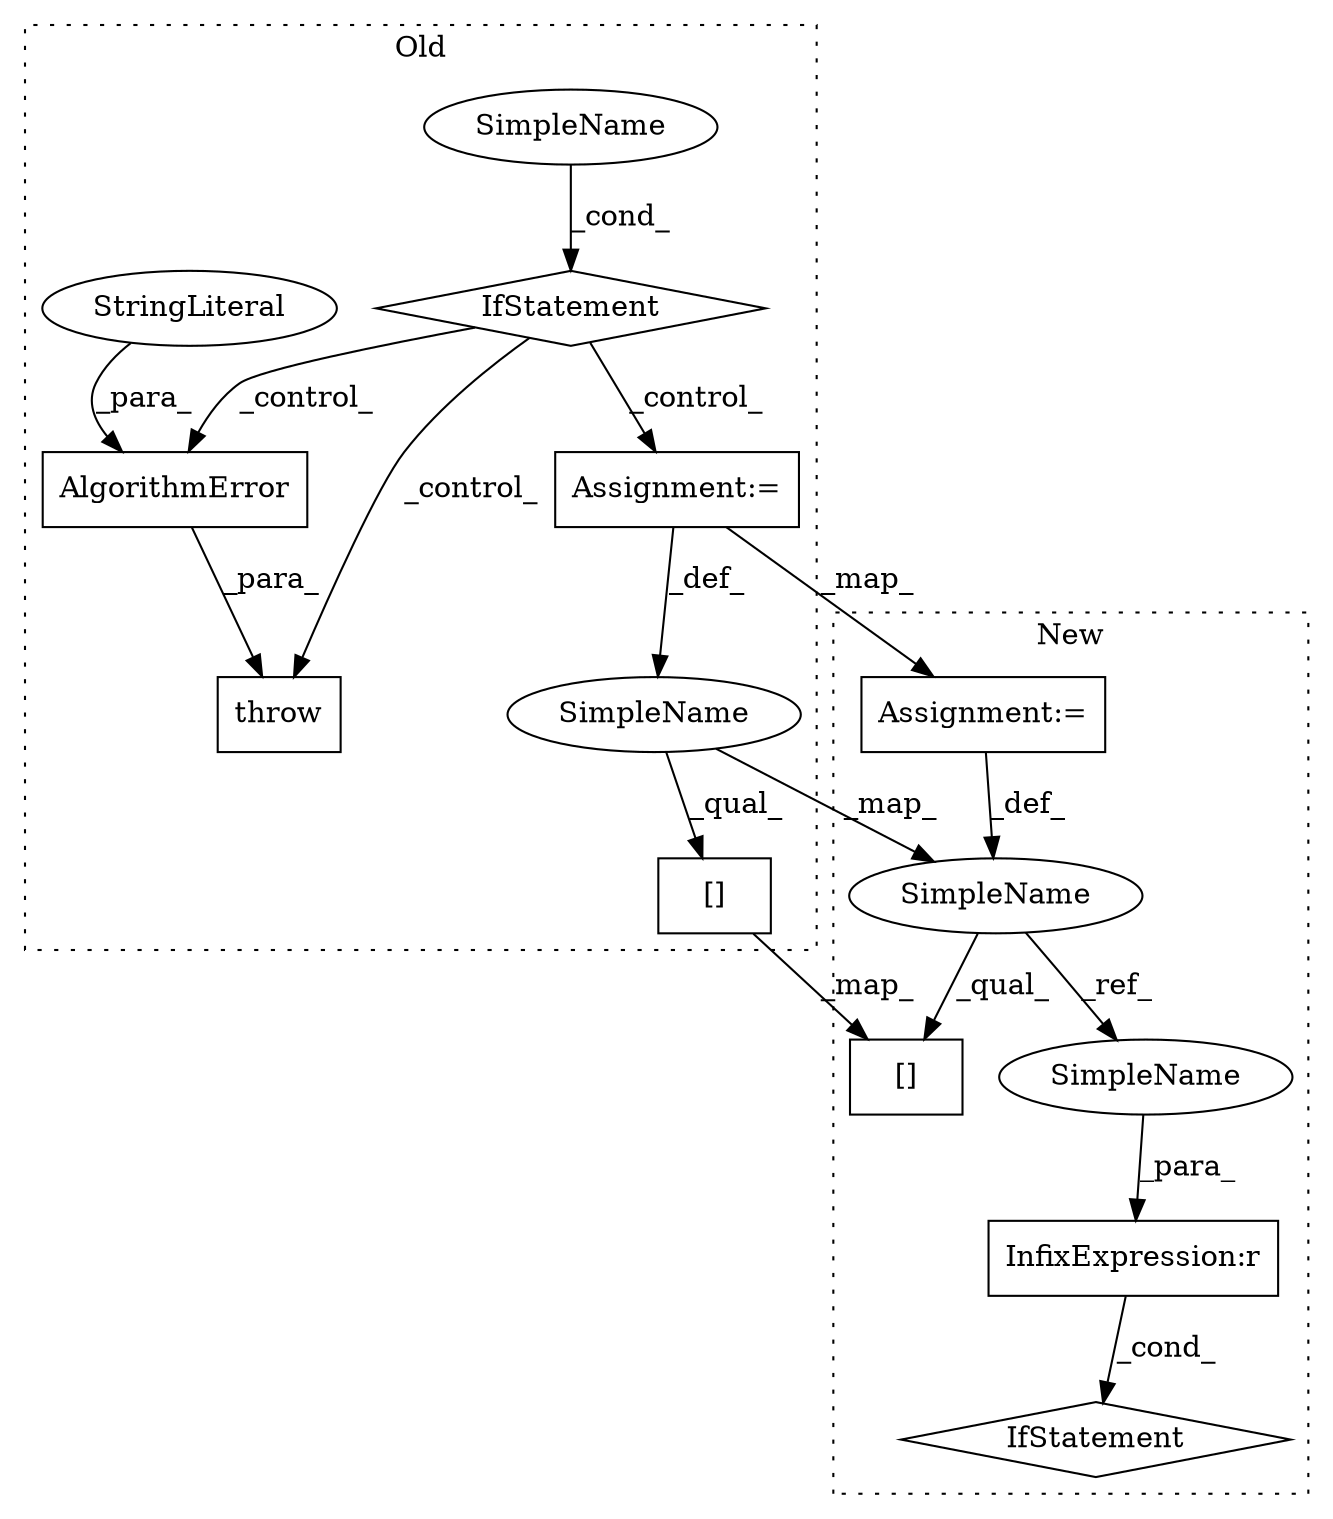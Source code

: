 digraph G {
subgraph cluster0 {
1 [label="AlgorithmError" a="32" s="1652,1716" l="15,1" shape="box"];
3 [label="SimpleName" a="42" s="" l="" shape="ellipse"];
4 [label="throw" a="53" s="1646" l="6" shape="box"];
5 [label="StringLiteral" a="45" s="1667" l="49" shape="ellipse"];
7 [label="Assignment:=" a="7" s="1853" l="1" shape="box"];
9 [label="[]" a="2" s="2022,2065" l="28,1" shape="box"];
11 [label="SimpleName" a="42" s="1826" l="27" shape="ellipse"];
13 [label="IfStatement" a="25" s="1597,1636" l="4,2" shape="diamond"];
label = "Old";
style="dotted";
}
subgraph cluster1 {
2 [label="IfStatement" a="25" s="1631,1670" l="4,2" shape="diamond"];
6 [label="Assignment:=" a="7" s="1563" l="1" shape="box"];
8 [label="[]" a="2" s="1779,1822" l="28,1" shape="box"];
10 [label="SimpleName" a="42" s="1536" l="27" shape="ellipse"];
12 [label="InfixExpression:r" a="27" s="1662" l="4" shape="box"];
14 [label="SimpleName" a="42" s="1635" l="27" shape="ellipse"];
label = "New";
style="dotted";
}
1 -> 4 [label="_para_"];
3 -> 13 [label="_cond_"];
5 -> 1 [label="_para_"];
6 -> 10 [label="_def_"];
7 -> 11 [label="_def_"];
7 -> 6 [label="_map_"];
9 -> 8 [label="_map_"];
10 -> 8 [label="_qual_"];
10 -> 14 [label="_ref_"];
11 -> 9 [label="_qual_"];
11 -> 10 [label="_map_"];
12 -> 2 [label="_cond_"];
13 -> 1 [label="_control_"];
13 -> 7 [label="_control_"];
13 -> 4 [label="_control_"];
14 -> 12 [label="_para_"];
}
